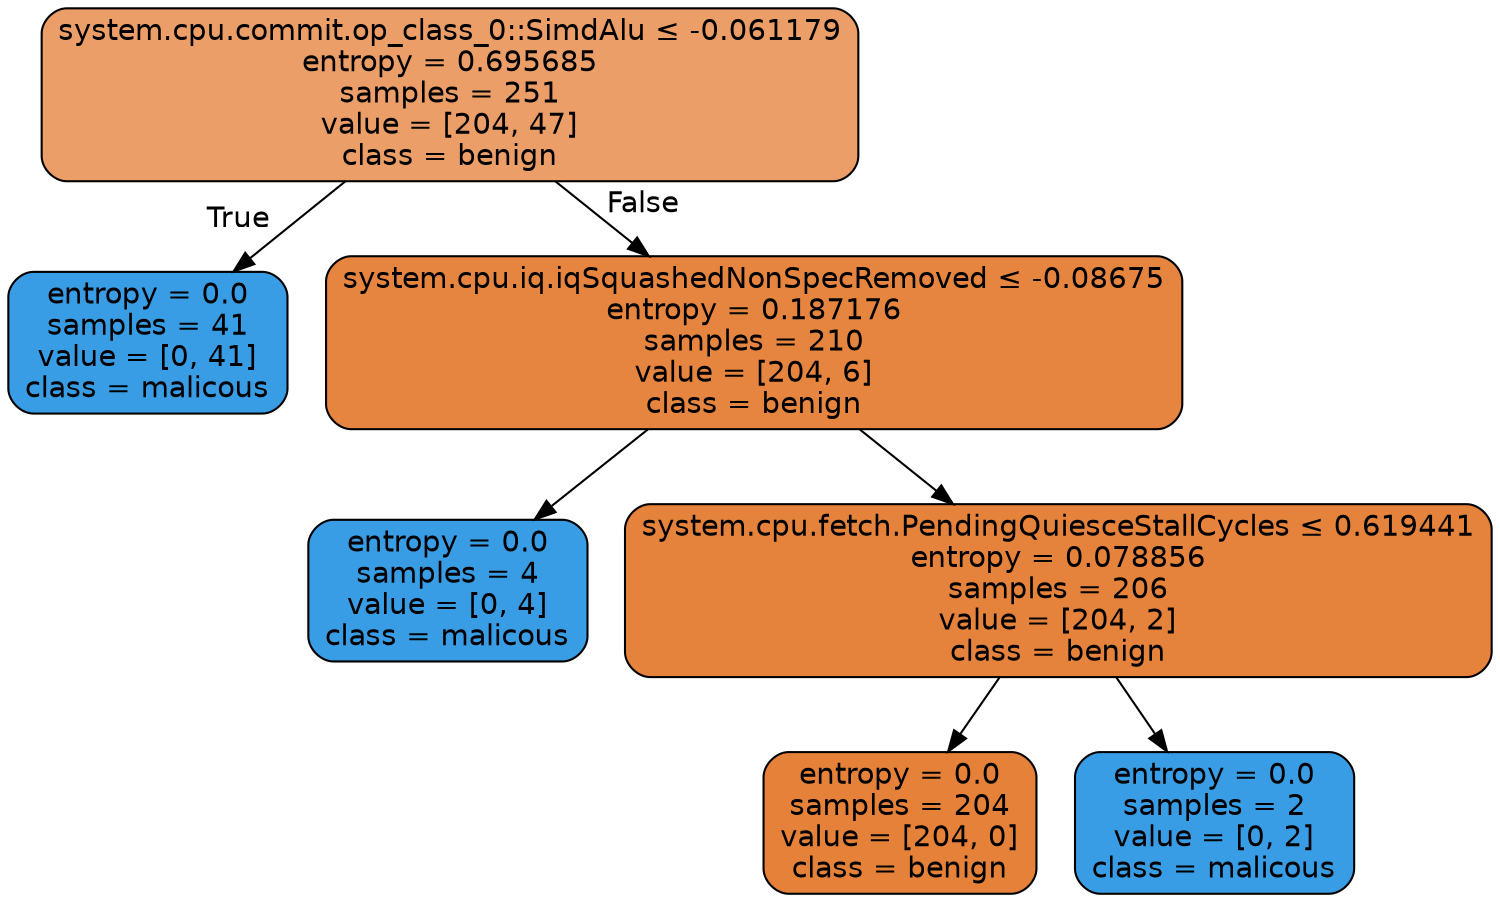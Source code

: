digraph Tree {
node [shape=box, style="filled, rounded", color="black", fontname=helvetica] ;
edge [fontname=helvetica] ;
0 [label=<system.cpu.commit.op_class_0::SimdAlu &le; -0.061179<br/>entropy = 0.695685<br/>samples = 251<br/>value = [204, 47]<br/>class = benign>, fillcolor="#eb9e67"] ;
1 [label=<entropy = 0.0<br/>samples = 41<br/>value = [0, 41]<br/>class = malicous>, fillcolor="#399de5"] ;
0 -> 1 [labeldistance=2.5, labelangle=45, headlabel="True"] ;
2 [label=<system.cpu.iq.iqSquashedNonSpecRemoved &le; -0.08675<br/>entropy = 0.187176<br/>samples = 210<br/>value = [204, 6]<br/>class = benign>, fillcolor="#e6853f"] ;
0 -> 2 [labeldistance=2.5, labelangle=-45, headlabel="False"] ;
3 [label=<entropy = 0.0<br/>samples = 4<br/>value = [0, 4]<br/>class = malicous>, fillcolor="#399de5"] ;
2 -> 3 ;
4 [label=<system.cpu.fetch.PendingQuiesceStallCycles &le; 0.619441<br/>entropy = 0.078856<br/>samples = 206<br/>value = [204, 2]<br/>class = benign>, fillcolor="#e5823b"] ;
2 -> 4 ;
5 [label=<entropy = 0.0<br/>samples = 204<br/>value = [204, 0]<br/>class = benign>, fillcolor="#e58139"] ;
4 -> 5 ;
6 [label=<entropy = 0.0<br/>samples = 2<br/>value = [0, 2]<br/>class = malicous>, fillcolor="#399de5"] ;
4 -> 6 ;
}
